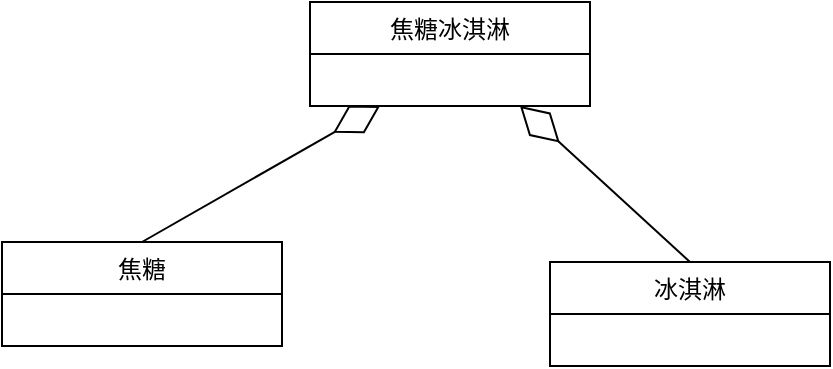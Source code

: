 <mxfile pages="2">
    <diagram name="聚合" id="b5b7bab2-c9e2-2cf4-8b2a-24fd1a2a6d21">
        <mxGraphModel dx="302" dy="326" grid="1" gridSize="10" guides="1" tooltips="1" connect="1" arrows="1" fold="1" page="1" pageScale="1" pageWidth="827" pageHeight="1169" background="none" math="0" shadow="0">
            <root>
                <mxCell id="0"/>
                <mxCell id="1" parent="0"/>
                <mxCell id="q4y1gXXmvUbQww6NUXkA-9" value="焦糖" style="swimlane;fontStyle=0;childLayout=stackLayout;horizontal=1;startSize=26;fillColor=none;horizontalStack=0;resizeParent=1;resizeParentMax=0;resizeLast=0;collapsible=1;marginBottom=0;" parent="1" vertex="1">
                    <mxGeometry x="200" y="320" width="140" height="52" as="geometry"/>
                </mxCell>
                <mxCell id="q4y1gXXmvUbQww6NUXkA-13" value="焦糖冰淇淋" style="swimlane;fontStyle=0;childLayout=stackLayout;horizontal=1;startSize=26;fillColor=none;horizontalStack=0;resizeParent=1;resizeParentMax=0;resizeLast=0;collapsible=1;marginBottom=0;" parent="1" vertex="1">
                    <mxGeometry x="354" y="200" width="140" height="52" as="geometry"/>
                </mxCell>
                <mxCell id="q4y1gXXmvUbQww6NUXkA-14" value="冰淇淋" style="swimlane;fontStyle=0;childLayout=stackLayout;horizontal=1;startSize=26;fillColor=none;horizontalStack=0;resizeParent=1;resizeParentMax=0;resizeLast=0;collapsible=1;marginBottom=0;" parent="1" vertex="1">
                    <mxGeometry x="474" y="330" width="140" height="52" as="geometry"/>
                </mxCell>
                <mxCell id="q4y1gXXmvUbQww6NUXkA-17" value="" style="endArrow=diamondThin;endFill=0;endSize=24;html=1;rounded=0;entryX=0.25;entryY=1;entryDx=0;entryDy=0;exitX=0.5;exitY=0;exitDx=0;exitDy=0;" parent="1" source="q4y1gXXmvUbQww6NUXkA-9" target="q4y1gXXmvUbQww6NUXkA-13" edge="1">
                    <mxGeometry width="160" relative="1" as="geometry">
                        <mxPoint x="444" y="470" as="sourcePoint"/>
                        <mxPoint x="604" y="470" as="targetPoint"/>
                    </mxGeometry>
                </mxCell>
                <mxCell id="q4y1gXXmvUbQww6NUXkA-18" value="" style="endArrow=diamondThin;endFill=0;endSize=24;html=1;rounded=0;entryX=0.75;entryY=1;entryDx=0;entryDy=0;exitX=0.5;exitY=0;exitDx=0;exitDy=0;" parent="1" source="q4y1gXXmvUbQww6NUXkA-14" target="q4y1gXXmvUbQww6NUXkA-13" edge="1">
                    <mxGeometry width="160" relative="1" as="geometry">
                        <mxPoint x="444" y="470" as="sourcePoint"/>
                        <mxPoint x="604" y="470" as="targetPoint"/>
                    </mxGeometry>
                </mxCell>
            </root>
        </mxGraphModel>
    </diagram>
    <diagram id="y57ESgfZo5Q0gPeMH4wc" name="組合">
        <mxGraphModel dx="558" dy="326" grid="1" gridSize="10" guides="1" tooltips="1" connect="1" arrows="1" fold="1" page="1" pageScale="1" pageWidth="827" pageHeight="1169" math="0" shadow="0">
            <root>
                <mxCell id="CHDtnuDMMGn6DQg8g9th-0"/>
                <mxCell id="CHDtnuDMMGn6DQg8g9th-1" parent="CHDtnuDMMGn6DQg8g9th-0"/>
                <mxCell id="V-P_kBwzDLkw0kjeNrbO-0" value="濃縮咖啡" style="swimlane;fontStyle=0;childLayout=stackLayout;horizontal=1;startSize=26;fillColor=none;horizontalStack=0;resizeParent=1;resizeParentMax=0;resizeLast=0;collapsible=1;marginBottom=0;" parent="CHDtnuDMMGn6DQg8g9th-1" vertex="1">
                    <mxGeometry x="214" y="330" width="140" height="52" as="geometry"/>
                </mxCell>
                <mxCell id="V-P_kBwzDLkw0kjeNrbO-1" value="拿鐵" style="swimlane;fontStyle=0;childLayout=stackLayout;horizontal=1;startSize=26;fillColor=none;horizontalStack=0;resizeParent=1;resizeParentMax=0;resizeLast=0;collapsible=1;marginBottom=0;" parent="CHDtnuDMMGn6DQg8g9th-1" vertex="1">
                    <mxGeometry x="344" y="200" width="140" height="52" as="geometry"/>
                </mxCell>
                <mxCell id="V-P_kBwzDLkw0kjeNrbO-2" value="牛奶" style="swimlane;fontStyle=0;childLayout=stackLayout;horizontal=1;startSize=26;fillColor=none;horizontalStack=0;resizeParent=1;resizeParentMax=0;resizeLast=0;collapsible=1;marginBottom=0;" parent="CHDtnuDMMGn6DQg8g9th-1" vertex="1">
                    <mxGeometry x="474" y="330" width="140" height="52" as="geometry"/>
                </mxCell>
                <mxCell id="V-P_kBwzDLkw0kjeNrbO-5" value="牛" style="swimlane;fontStyle=0;childLayout=stackLayout;horizontal=1;startSize=26;fillColor=none;horizontalStack=0;resizeParent=1;resizeParentMax=0;resizeLast=0;collapsible=1;marginBottom=0;" parent="CHDtnuDMMGn6DQg8g9th-1" vertex="1">
                    <mxGeometry x="474" y="450" width="140" height="52" as="geometry"/>
                </mxCell>
                <mxCell id="V-P_kBwzDLkw0kjeNrbO-6" value="" style="endArrow=diamondThin;endFill=1;endSize=24;html=1;rounded=0;entryX=0.25;entryY=1;entryDx=0;entryDy=0;exitX=0.5;exitY=0;exitDx=0;exitDy=0;" parent="CHDtnuDMMGn6DQg8g9th-1" source="V-P_kBwzDLkw0kjeNrbO-0" target="V-P_kBwzDLkw0kjeNrbO-1" edge="1">
                    <mxGeometry width="160" relative="1" as="geometry">
                        <mxPoint x="330" y="390" as="sourcePoint"/>
                        <mxPoint x="490" y="390" as="targetPoint"/>
                    </mxGeometry>
                </mxCell>
                <mxCell id="V-P_kBwzDLkw0kjeNrbO-7" value="" style="endArrow=diamondThin;endFill=1;endSize=24;html=1;rounded=0;entryX=0.75;entryY=1;entryDx=0;entryDy=0;exitX=0.5;exitY=0;exitDx=0;exitDy=0;" parent="CHDtnuDMMGn6DQg8g9th-1" source="V-P_kBwzDLkw0kjeNrbO-2" target="V-P_kBwzDLkw0kjeNrbO-1" edge="1">
                    <mxGeometry width="160" relative="1" as="geometry">
                        <mxPoint x="330" y="390" as="sourcePoint"/>
                        <mxPoint x="490" y="390" as="targetPoint"/>
                    </mxGeometry>
                </mxCell>
                <mxCell id="V-P_kBwzDLkw0kjeNrbO-8" value="" style="endArrow=diamondThin;endFill=1;endSize=24;html=1;rounded=0;entryX=0.5;entryY=1;entryDx=0;entryDy=0;exitX=0.5;exitY=0;exitDx=0;exitDy=0;" parent="CHDtnuDMMGn6DQg8g9th-1" source="V-P_kBwzDLkw0kjeNrbO-5" target="V-P_kBwzDLkw0kjeNrbO-2" edge="1">
                    <mxGeometry width="160" relative="1" as="geometry">
                        <mxPoint x="554" y="340" as="sourcePoint"/>
                        <mxPoint x="459" y="262" as="targetPoint"/>
                    </mxGeometry>
                </mxCell>
            </root>
        </mxGraphModel>
    </diagram>
</mxfile>